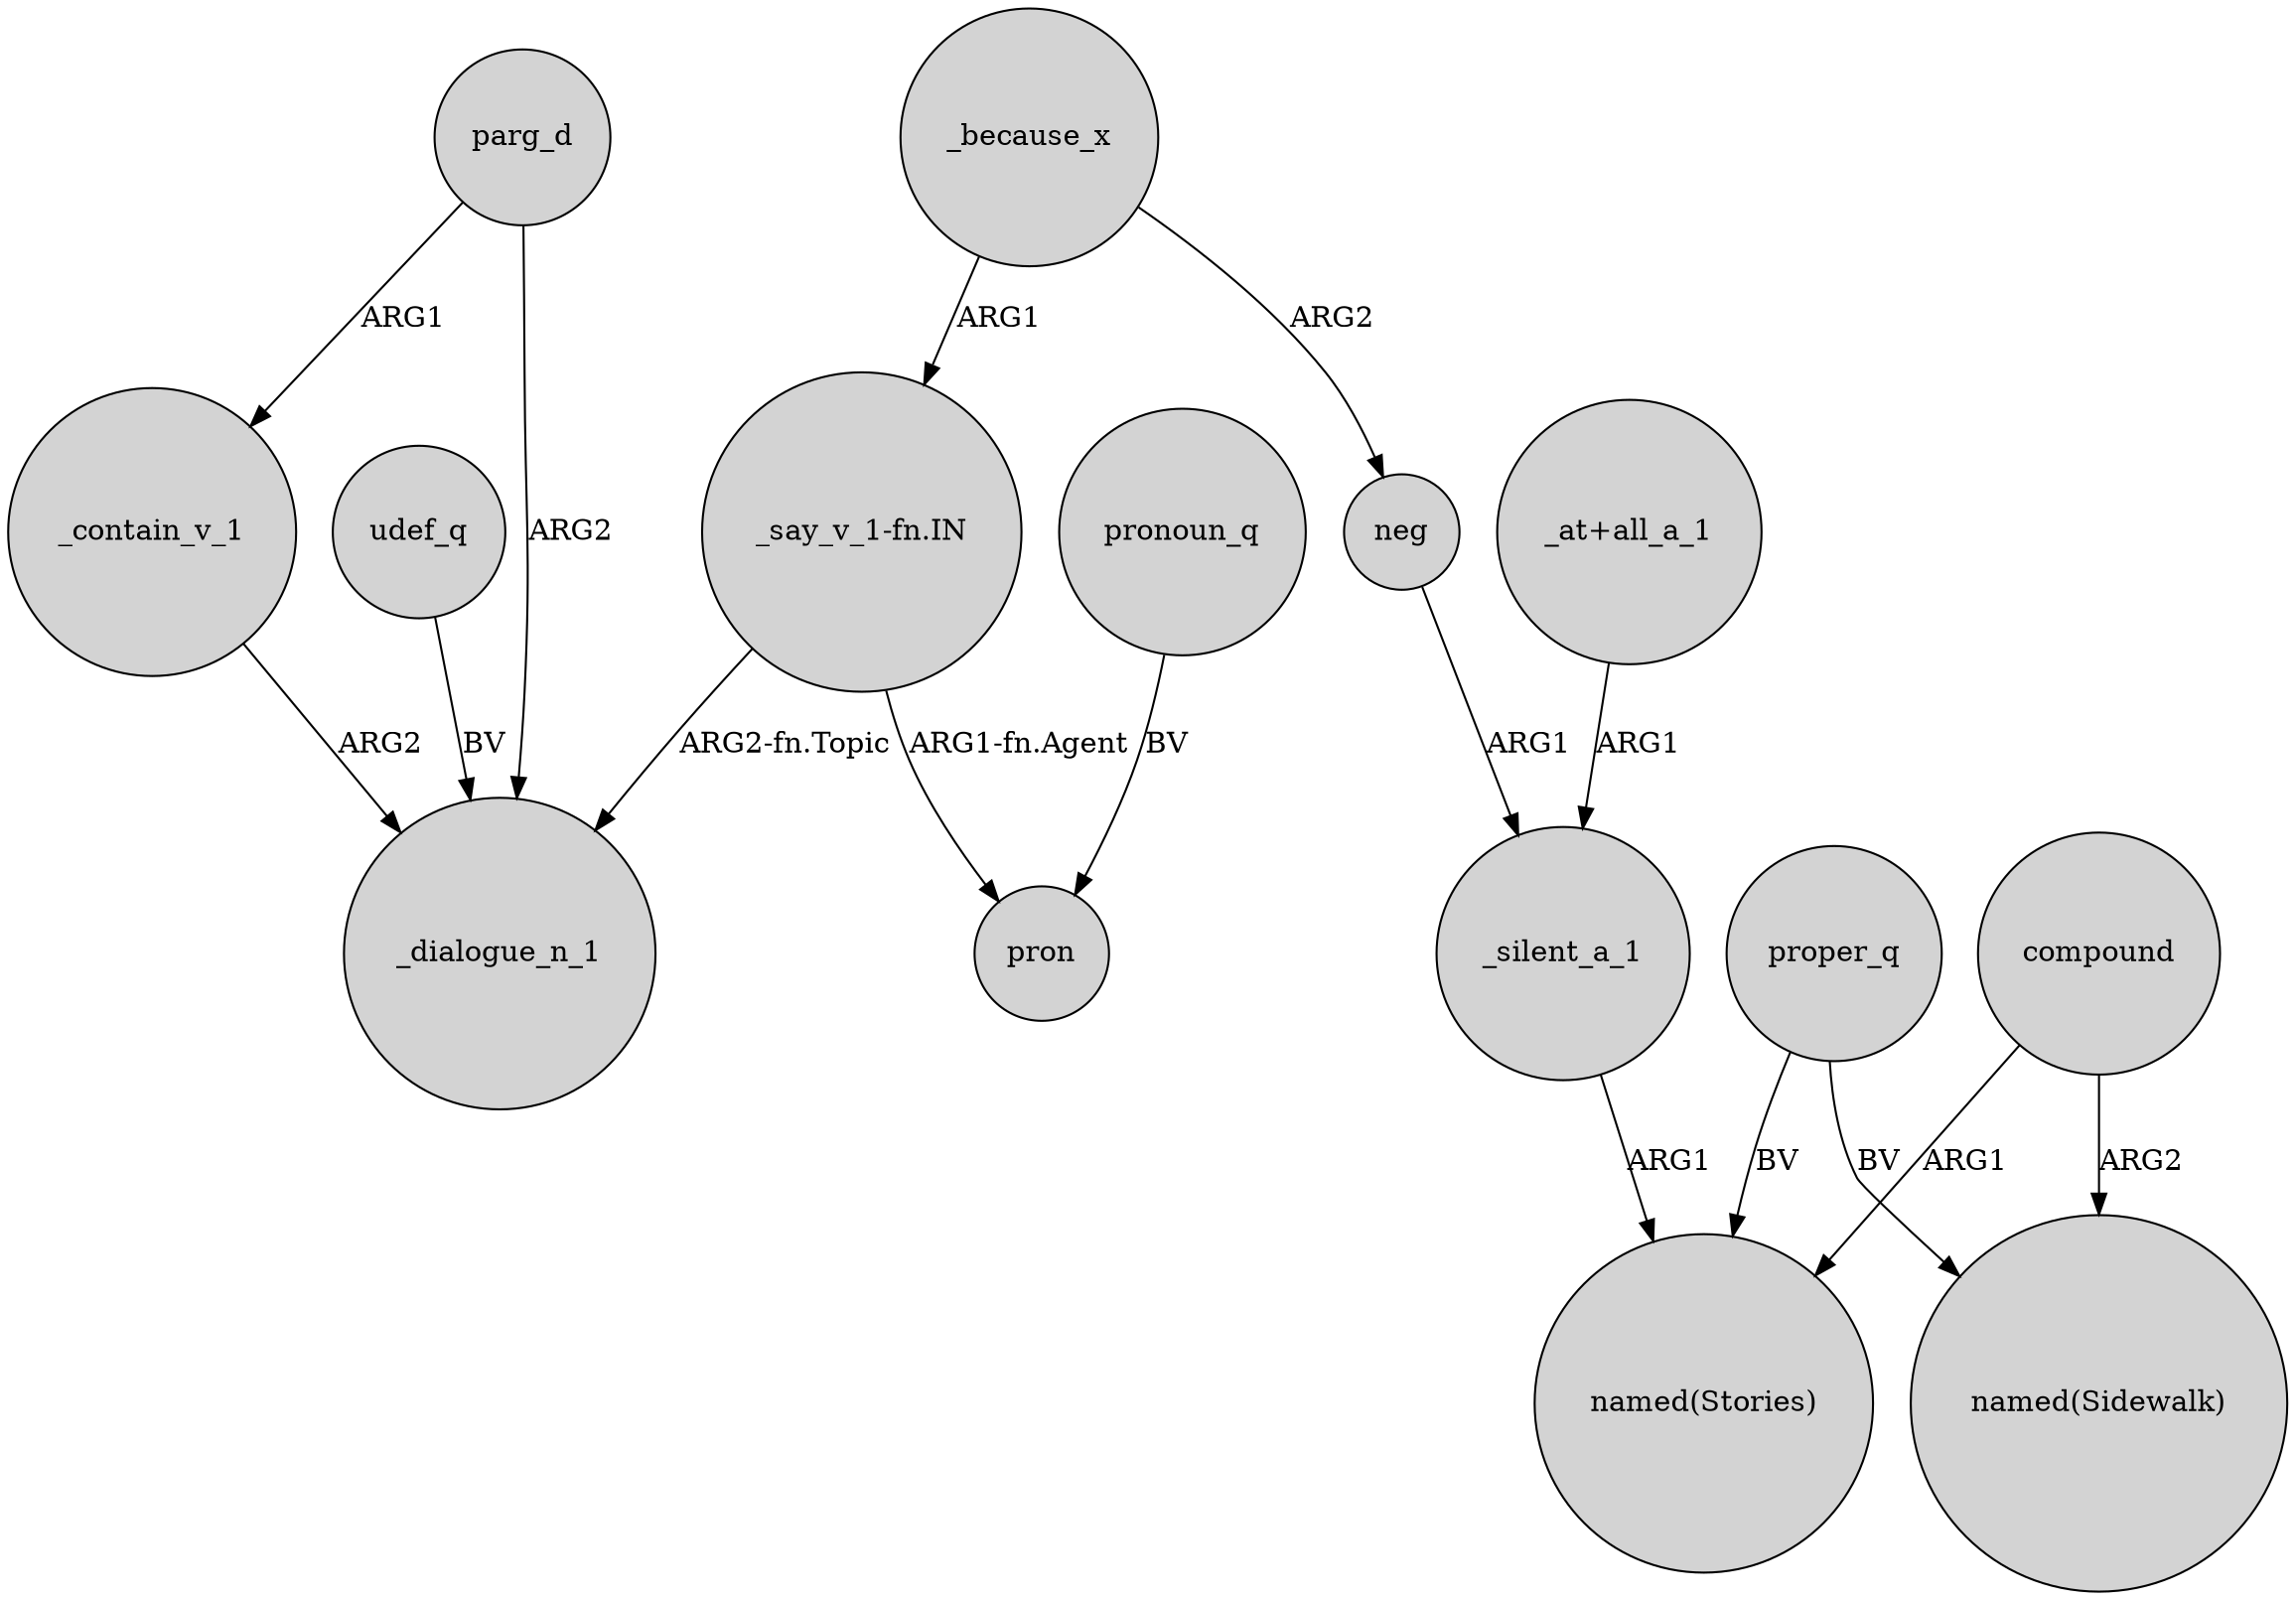 digraph {
	node [shape=circle style=filled]
	"_say_v_1-fn.IN" -> _dialogue_n_1 [label="ARG2-fn.Topic"]
	_because_x -> "_say_v_1-fn.IN" [label=ARG1]
	"_say_v_1-fn.IN" -> pron [label="ARG1-fn.Agent"]
	compound -> "named(Sidewalk)" [label=ARG2]
	proper_q -> "named(Sidewalk)" [label=BV]
	neg -> _silent_a_1 [label=ARG1]
	"_at+all_a_1" -> _silent_a_1 [label=ARG1]
	_contain_v_1 -> _dialogue_n_1 [label=ARG2]
	parg_d -> _contain_v_1 [label=ARG1]
	parg_d -> _dialogue_n_1 [label=ARG2]
	_silent_a_1 -> "named(Stories)" [label=ARG1]
	udef_q -> _dialogue_n_1 [label=BV]
	compound -> "named(Stories)" [label=ARG1]
	proper_q -> "named(Stories)" [label=BV]
	_because_x -> neg [label=ARG2]
	pronoun_q -> pron [label=BV]
}
